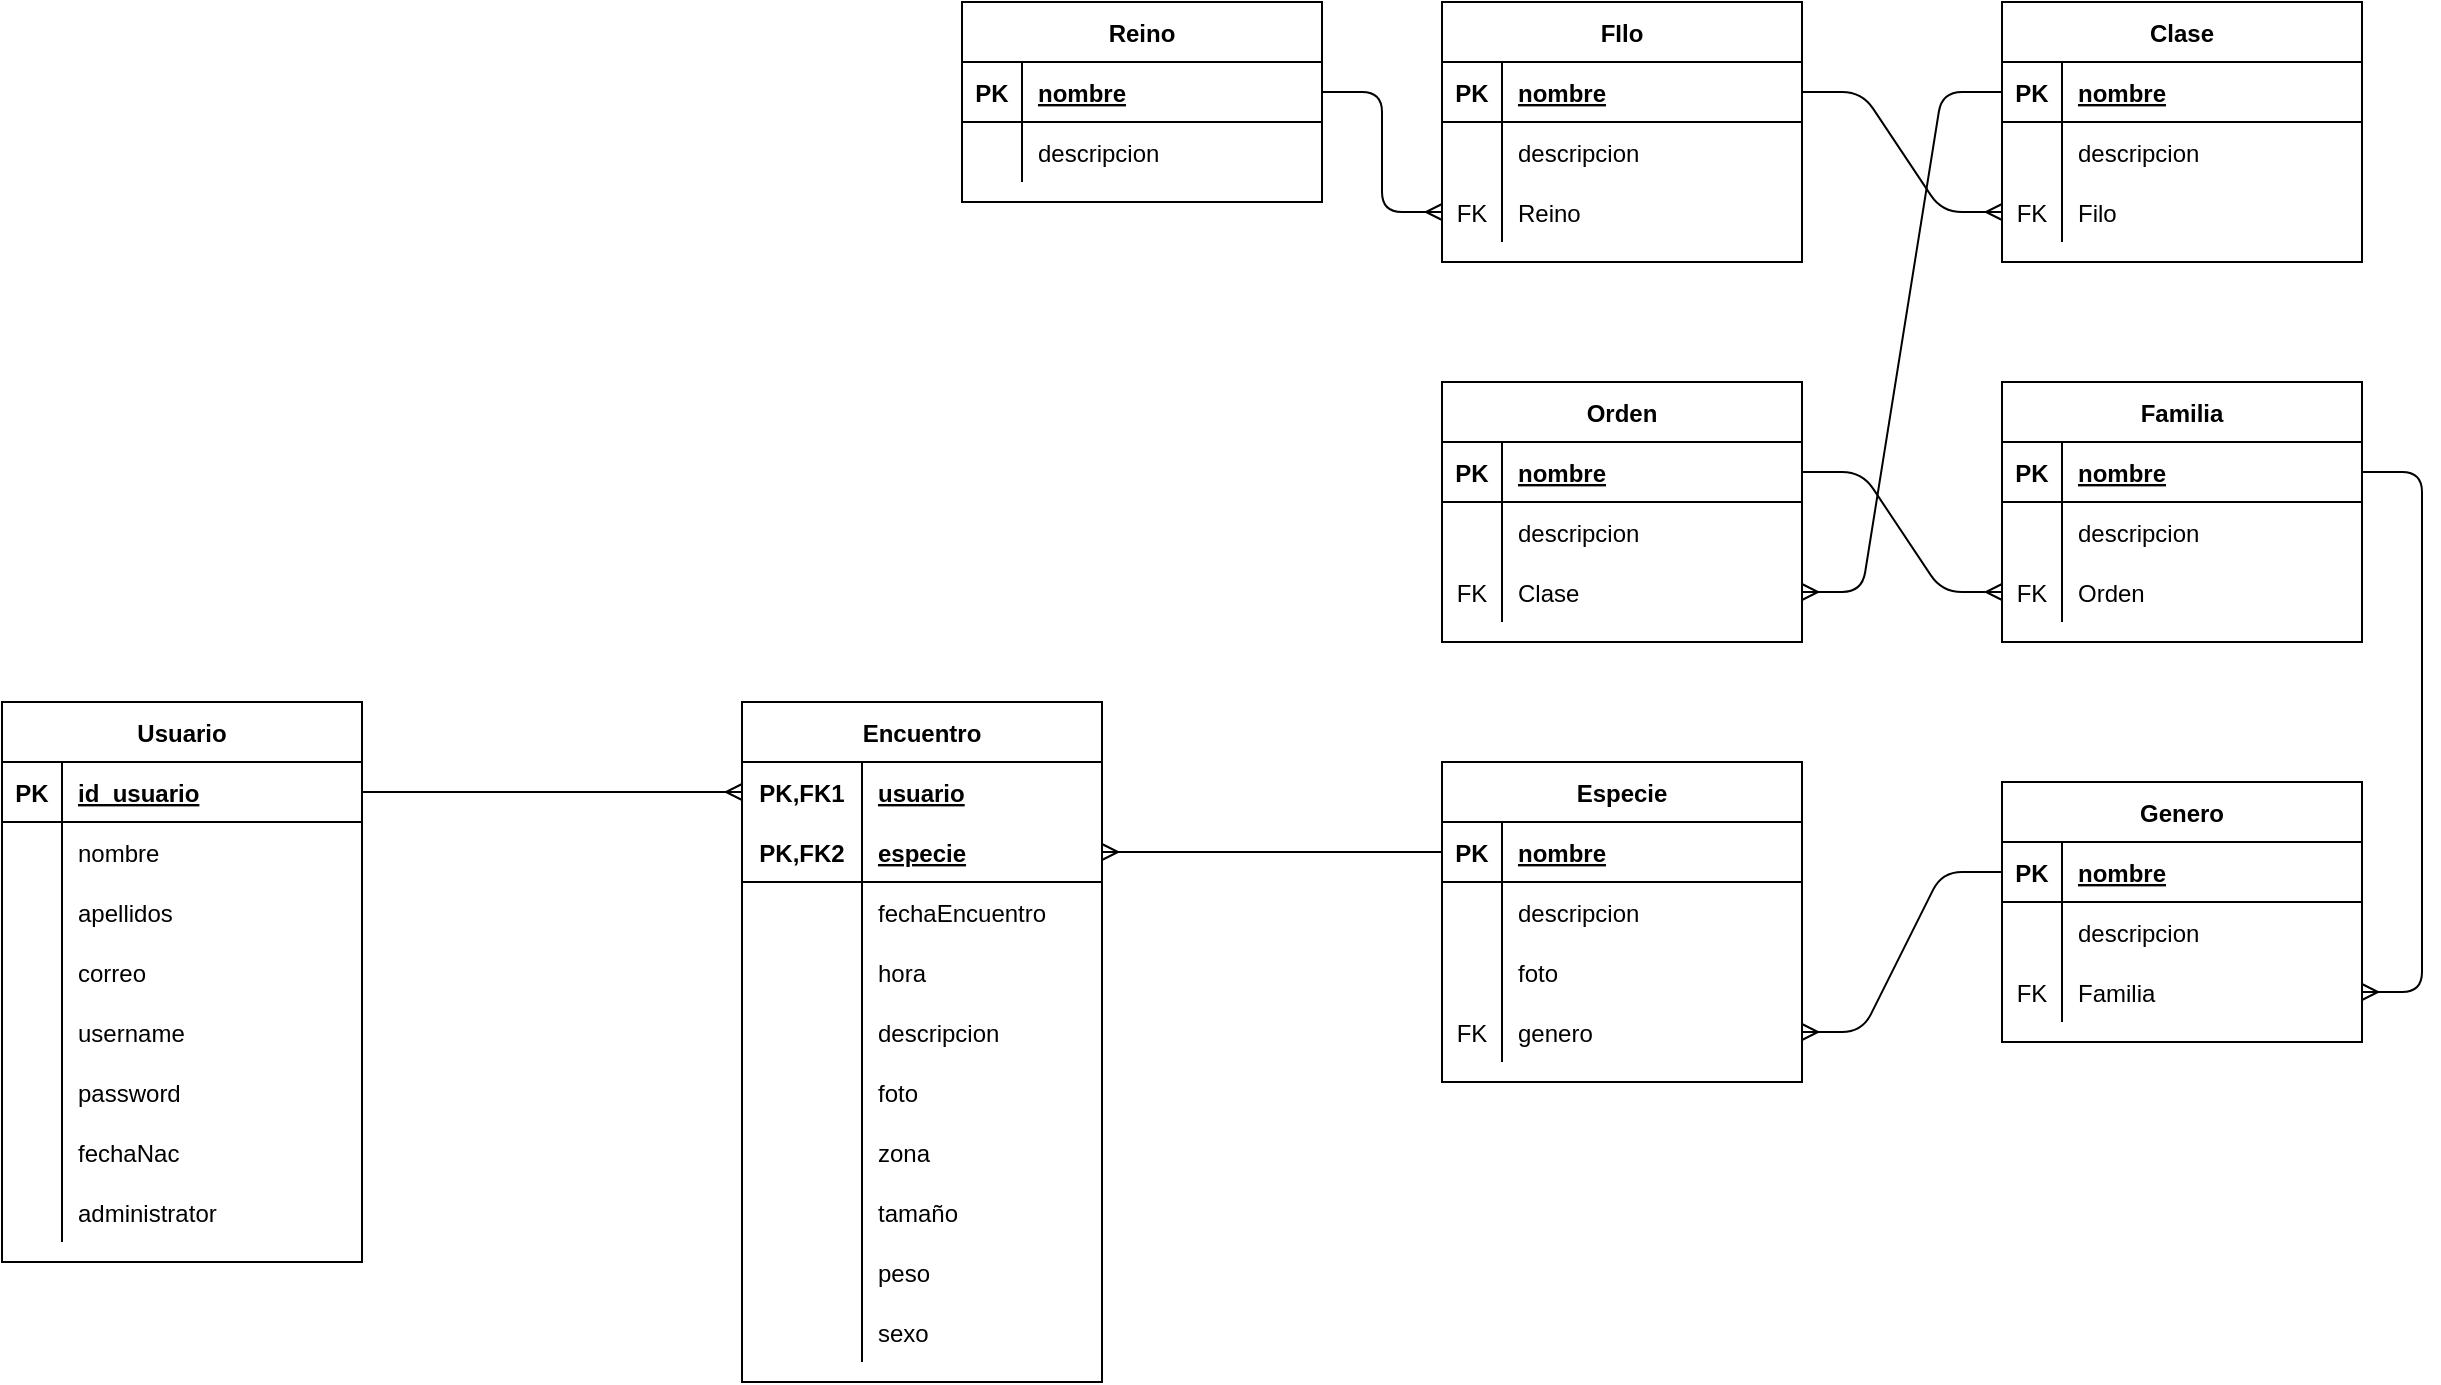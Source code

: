 <mxfile version="20.8.16" type="device"><diagram id="R2lEEEUBdFMjLlhIrx00" name="Page-1"><mxGraphModel dx="2074" dy="1204" grid="1" gridSize="10" guides="1" tooltips="1" connect="1" arrows="1" fold="1" page="1" pageScale="1" pageWidth="850" pageHeight="1100" math="0" shadow="0" extFonts="Permanent Marker^https://fonts.googleapis.com/css?family=Permanent+Marker"><root><mxCell id="0"/><mxCell id="1" parent="0"/><mxCell id="Ml589LJVZkiTrQY9jMzu-1" value="Usuario" style="shape=table;startSize=30;container=1;collapsible=1;childLayout=tableLayout;fixedRows=1;rowLines=0;fontStyle=1;align=center;resizeLast=1;" parent="1" vertex="1"><mxGeometry x="330" y="380" width="180" height="280" as="geometry"/></mxCell><mxCell id="Ml589LJVZkiTrQY9jMzu-2" value="" style="shape=partialRectangle;collapsible=0;dropTarget=0;pointerEvents=0;fillColor=none;top=0;left=0;bottom=1;right=0;points=[[0,0.5],[1,0.5]];portConstraint=eastwest;" parent="Ml589LJVZkiTrQY9jMzu-1" vertex="1"><mxGeometry y="30" width="180" height="30" as="geometry"/></mxCell><mxCell id="Ml589LJVZkiTrQY9jMzu-3" value="PK" style="shape=partialRectangle;connectable=0;fillColor=none;top=0;left=0;bottom=0;right=0;fontStyle=1;overflow=hidden;" parent="Ml589LJVZkiTrQY9jMzu-2" vertex="1"><mxGeometry width="30" height="30" as="geometry"><mxRectangle width="30" height="30" as="alternateBounds"/></mxGeometry></mxCell><mxCell id="Ml589LJVZkiTrQY9jMzu-4" value="id_usuario" style="shape=partialRectangle;connectable=0;fillColor=none;top=0;left=0;bottom=0;right=0;align=left;spacingLeft=6;fontStyle=5;overflow=hidden;" parent="Ml589LJVZkiTrQY9jMzu-2" vertex="1"><mxGeometry x="30" width="150" height="30" as="geometry"><mxRectangle width="150" height="30" as="alternateBounds"/></mxGeometry></mxCell><mxCell id="Ml589LJVZkiTrQY9jMzu-5" value="" style="shape=partialRectangle;collapsible=0;dropTarget=0;pointerEvents=0;fillColor=none;top=0;left=0;bottom=0;right=0;points=[[0,0.5],[1,0.5]];portConstraint=eastwest;" parent="Ml589LJVZkiTrQY9jMzu-1" vertex="1"><mxGeometry y="60" width="180" height="30" as="geometry"/></mxCell><mxCell id="Ml589LJVZkiTrQY9jMzu-6" value="" style="shape=partialRectangle;connectable=0;fillColor=none;top=0;left=0;bottom=0;right=0;editable=1;overflow=hidden;" parent="Ml589LJVZkiTrQY9jMzu-5" vertex="1"><mxGeometry width="30" height="30" as="geometry"><mxRectangle width="30" height="30" as="alternateBounds"/></mxGeometry></mxCell><mxCell id="Ml589LJVZkiTrQY9jMzu-7" value="nombre" style="shape=partialRectangle;connectable=0;fillColor=none;top=0;left=0;bottom=0;right=0;align=left;spacingLeft=6;overflow=hidden;" parent="Ml589LJVZkiTrQY9jMzu-5" vertex="1"><mxGeometry x="30" width="150" height="30" as="geometry"><mxRectangle width="150" height="30" as="alternateBounds"/></mxGeometry></mxCell><mxCell id="Ml589LJVZkiTrQY9jMzu-8" value="" style="shape=partialRectangle;collapsible=0;dropTarget=0;pointerEvents=0;fillColor=none;top=0;left=0;bottom=0;right=0;points=[[0,0.5],[1,0.5]];portConstraint=eastwest;" parent="Ml589LJVZkiTrQY9jMzu-1" vertex="1"><mxGeometry y="90" width="180" height="30" as="geometry"/></mxCell><mxCell id="Ml589LJVZkiTrQY9jMzu-9" value="" style="shape=partialRectangle;connectable=0;fillColor=none;top=0;left=0;bottom=0;right=0;editable=1;overflow=hidden;" parent="Ml589LJVZkiTrQY9jMzu-8" vertex="1"><mxGeometry width="30" height="30" as="geometry"><mxRectangle width="30" height="30" as="alternateBounds"/></mxGeometry></mxCell><mxCell id="Ml589LJVZkiTrQY9jMzu-10" value="apellidos" style="shape=partialRectangle;connectable=0;fillColor=none;top=0;left=0;bottom=0;right=0;align=left;spacingLeft=6;overflow=hidden;" parent="Ml589LJVZkiTrQY9jMzu-8" vertex="1"><mxGeometry x="30" width="150" height="30" as="geometry"><mxRectangle width="150" height="30" as="alternateBounds"/></mxGeometry></mxCell><mxCell id="Ml589LJVZkiTrQY9jMzu-11" value="" style="shape=partialRectangle;collapsible=0;dropTarget=0;pointerEvents=0;fillColor=none;top=0;left=0;bottom=0;right=0;points=[[0,0.5],[1,0.5]];portConstraint=eastwest;" parent="Ml589LJVZkiTrQY9jMzu-1" vertex="1"><mxGeometry y="120" width="180" height="30" as="geometry"/></mxCell><mxCell id="Ml589LJVZkiTrQY9jMzu-12" value="" style="shape=partialRectangle;connectable=0;fillColor=none;top=0;left=0;bottom=0;right=0;editable=1;overflow=hidden;" parent="Ml589LJVZkiTrQY9jMzu-11" vertex="1"><mxGeometry width="30" height="30" as="geometry"><mxRectangle width="30" height="30" as="alternateBounds"/></mxGeometry></mxCell><mxCell id="Ml589LJVZkiTrQY9jMzu-13" value="correo" style="shape=partialRectangle;connectable=0;fillColor=none;top=0;left=0;bottom=0;right=0;align=left;spacingLeft=6;overflow=hidden;" parent="Ml589LJVZkiTrQY9jMzu-11" vertex="1"><mxGeometry x="30" width="150" height="30" as="geometry"><mxRectangle width="150" height="30" as="alternateBounds"/></mxGeometry></mxCell><mxCell id="Ml589LJVZkiTrQY9jMzu-14" value="" style="shape=partialRectangle;collapsible=0;dropTarget=0;pointerEvents=0;fillColor=none;top=0;left=0;bottom=0;right=0;points=[[0,0.5],[1,0.5]];portConstraint=eastwest;" parent="Ml589LJVZkiTrQY9jMzu-1" vertex="1"><mxGeometry y="150" width="180" height="30" as="geometry"/></mxCell><mxCell id="Ml589LJVZkiTrQY9jMzu-15" value="" style="shape=partialRectangle;connectable=0;fillColor=none;top=0;left=0;bottom=0;right=0;editable=1;overflow=hidden;" parent="Ml589LJVZkiTrQY9jMzu-14" vertex="1"><mxGeometry width="30" height="30" as="geometry"><mxRectangle width="30" height="30" as="alternateBounds"/></mxGeometry></mxCell><mxCell id="Ml589LJVZkiTrQY9jMzu-16" value="username" style="shape=partialRectangle;connectable=0;fillColor=none;top=0;left=0;bottom=0;right=0;align=left;spacingLeft=6;overflow=hidden;" parent="Ml589LJVZkiTrQY9jMzu-14" vertex="1"><mxGeometry x="30" width="150" height="30" as="geometry"><mxRectangle width="150" height="30" as="alternateBounds"/></mxGeometry></mxCell><mxCell id="Ml589LJVZkiTrQY9jMzu-17" value="" style="shape=partialRectangle;collapsible=0;dropTarget=0;pointerEvents=0;fillColor=none;top=0;left=0;bottom=0;right=0;points=[[0,0.5],[1,0.5]];portConstraint=eastwest;" parent="Ml589LJVZkiTrQY9jMzu-1" vertex="1"><mxGeometry y="180" width="180" height="30" as="geometry"/></mxCell><mxCell id="Ml589LJVZkiTrQY9jMzu-18" value="" style="shape=partialRectangle;connectable=0;fillColor=none;top=0;left=0;bottom=0;right=0;editable=1;overflow=hidden;" parent="Ml589LJVZkiTrQY9jMzu-17" vertex="1"><mxGeometry width="30" height="30" as="geometry"><mxRectangle width="30" height="30" as="alternateBounds"/></mxGeometry></mxCell><mxCell id="Ml589LJVZkiTrQY9jMzu-19" value="password" style="shape=partialRectangle;connectable=0;fillColor=none;top=0;left=0;bottom=0;right=0;align=left;spacingLeft=6;overflow=hidden;" parent="Ml589LJVZkiTrQY9jMzu-17" vertex="1"><mxGeometry x="30" width="150" height="30" as="geometry"><mxRectangle width="150" height="30" as="alternateBounds"/></mxGeometry></mxCell><mxCell id="Ml589LJVZkiTrQY9jMzu-20" value="" style="shape=partialRectangle;collapsible=0;dropTarget=0;pointerEvents=0;fillColor=none;top=0;left=0;bottom=0;right=0;points=[[0,0.5],[1,0.5]];portConstraint=eastwest;" parent="Ml589LJVZkiTrQY9jMzu-1" vertex="1"><mxGeometry y="210" width="180" height="30" as="geometry"/></mxCell><mxCell id="Ml589LJVZkiTrQY9jMzu-21" value="" style="shape=partialRectangle;connectable=0;fillColor=none;top=0;left=0;bottom=0;right=0;editable=1;overflow=hidden;" parent="Ml589LJVZkiTrQY9jMzu-20" vertex="1"><mxGeometry width="30" height="30" as="geometry"><mxRectangle width="30" height="30" as="alternateBounds"/></mxGeometry></mxCell><mxCell id="Ml589LJVZkiTrQY9jMzu-22" value="fechaNac" style="shape=partialRectangle;connectable=0;fillColor=none;top=0;left=0;bottom=0;right=0;align=left;spacingLeft=6;overflow=hidden;" parent="Ml589LJVZkiTrQY9jMzu-20" vertex="1"><mxGeometry x="30" width="150" height="30" as="geometry"><mxRectangle width="150" height="30" as="alternateBounds"/></mxGeometry></mxCell><mxCell id="5T0ce9qclrkeKirxC6Ee-1" value="" style="shape=tableRow;horizontal=0;startSize=0;swimlaneHead=0;swimlaneBody=0;fillColor=none;collapsible=0;dropTarget=0;points=[[0,0.5],[1,0.5]];portConstraint=eastwest;top=0;left=0;right=0;bottom=0;" vertex="1" parent="Ml589LJVZkiTrQY9jMzu-1"><mxGeometry y="240" width="180" height="30" as="geometry"/></mxCell><mxCell id="5T0ce9qclrkeKirxC6Ee-2" value="" style="shape=partialRectangle;connectable=0;fillColor=none;top=0;left=0;bottom=0;right=0;editable=1;overflow=hidden;" vertex="1" parent="5T0ce9qclrkeKirxC6Ee-1"><mxGeometry width="30" height="30" as="geometry"><mxRectangle width="30" height="30" as="alternateBounds"/></mxGeometry></mxCell><mxCell id="5T0ce9qclrkeKirxC6Ee-3" value="administrator" style="shape=partialRectangle;connectable=0;fillColor=none;top=0;left=0;bottom=0;right=0;align=left;spacingLeft=6;overflow=hidden;" vertex="1" parent="5T0ce9qclrkeKirxC6Ee-1"><mxGeometry x="30" width="150" height="30" as="geometry"><mxRectangle width="150" height="30" as="alternateBounds"/></mxGeometry></mxCell><mxCell id="Ml589LJVZkiTrQY9jMzu-67" value="Especie" style="shape=table;startSize=30;container=1;collapsible=1;childLayout=tableLayout;fixedRows=1;rowLines=0;fontStyle=1;align=center;resizeLast=1;" parent="1" vertex="1"><mxGeometry x="1050" y="410" width="180" height="160" as="geometry"/></mxCell><mxCell id="Ml589LJVZkiTrQY9jMzu-68" value="" style="shape=partialRectangle;collapsible=0;dropTarget=0;pointerEvents=0;fillColor=none;top=0;left=0;bottom=1;right=0;points=[[0,0.5],[1,0.5]];portConstraint=eastwest;" parent="Ml589LJVZkiTrQY9jMzu-67" vertex="1"><mxGeometry y="30" width="180" height="30" as="geometry"/></mxCell><mxCell id="Ml589LJVZkiTrQY9jMzu-69" value="PK" style="shape=partialRectangle;connectable=0;fillColor=none;top=0;left=0;bottom=0;right=0;fontStyle=1;overflow=hidden;" parent="Ml589LJVZkiTrQY9jMzu-68" vertex="1"><mxGeometry width="30" height="30" as="geometry"><mxRectangle width="30" height="30" as="alternateBounds"/></mxGeometry></mxCell><mxCell id="Ml589LJVZkiTrQY9jMzu-70" value="nombre" style="shape=partialRectangle;connectable=0;fillColor=none;top=0;left=0;bottom=0;right=0;align=left;spacingLeft=6;fontStyle=5;overflow=hidden;" parent="Ml589LJVZkiTrQY9jMzu-68" vertex="1"><mxGeometry x="30" width="150" height="30" as="geometry"><mxRectangle width="150" height="30" as="alternateBounds"/></mxGeometry></mxCell><mxCell id="Ml589LJVZkiTrQY9jMzu-71" value="" style="shape=partialRectangle;collapsible=0;dropTarget=0;pointerEvents=0;fillColor=none;top=0;left=0;bottom=0;right=0;points=[[0,0.5],[1,0.5]];portConstraint=eastwest;" parent="Ml589LJVZkiTrQY9jMzu-67" vertex="1"><mxGeometry y="60" width="180" height="30" as="geometry"/></mxCell><mxCell id="Ml589LJVZkiTrQY9jMzu-72" value="" style="shape=partialRectangle;connectable=0;fillColor=none;top=0;left=0;bottom=0;right=0;editable=1;overflow=hidden;" parent="Ml589LJVZkiTrQY9jMzu-71" vertex="1"><mxGeometry width="30" height="30" as="geometry"><mxRectangle width="30" height="30" as="alternateBounds"/></mxGeometry></mxCell><mxCell id="Ml589LJVZkiTrQY9jMzu-73" value="descripcion" style="shape=partialRectangle;connectable=0;fillColor=none;top=0;left=0;bottom=0;right=0;align=left;spacingLeft=6;overflow=hidden;" parent="Ml589LJVZkiTrQY9jMzu-71" vertex="1"><mxGeometry x="30" width="150" height="30" as="geometry"><mxRectangle width="150" height="30" as="alternateBounds"/></mxGeometry></mxCell><mxCell id="5T0ce9qclrkeKirxC6Ee-4" value="" style="shape=tableRow;horizontal=0;startSize=0;swimlaneHead=0;swimlaneBody=0;fillColor=none;collapsible=0;dropTarget=0;points=[[0,0.5],[1,0.5]];portConstraint=eastwest;top=0;left=0;right=0;bottom=0;" vertex="1" parent="Ml589LJVZkiTrQY9jMzu-67"><mxGeometry y="90" width="180" height="30" as="geometry"/></mxCell><mxCell id="5T0ce9qclrkeKirxC6Ee-5" value="" style="shape=partialRectangle;connectable=0;fillColor=none;top=0;left=0;bottom=0;right=0;fontStyle=0;overflow=hidden;" vertex="1" parent="5T0ce9qclrkeKirxC6Ee-4"><mxGeometry width="30" height="30" as="geometry"><mxRectangle width="30" height="30" as="alternateBounds"/></mxGeometry></mxCell><mxCell id="5T0ce9qclrkeKirxC6Ee-6" value="foto" style="shape=partialRectangle;connectable=0;fillColor=none;top=0;left=0;bottom=0;right=0;align=left;spacingLeft=6;fontStyle=0;overflow=hidden;" vertex="1" parent="5T0ce9qclrkeKirxC6Ee-4"><mxGeometry x="30" width="150" height="30" as="geometry"><mxRectangle width="150" height="30" as="alternateBounds"/></mxGeometry></mxCell><mxCell id="Ml589LJVZkiTrQY9jMzu-74" value="" style="shape=partialRectangle;collapsible=0;dropTarget=0;pointerEvents=0;fillColor=none;top=0;left=0;bottom=0;right=0;points=[[0,0.5],[1,0.5]];portConstraint=eastwest;" parent="Ml589LJVZkiTrQY9jMzu-67" vertex="1"><mxGeometry y="120" width="180" height="30" as="geometry"/></mxCell><mxCell id="Ml589LJVZkiTrQY9jMzu-75" value="FK" style="shape=partialRectangle;connectable=0;fillColor=none;top=0;left=0;bottom=0;right=0;editable=1;overflow=hidden;" parent="Ml589LJVZkiTrQY9jMzu-74" vertex="1"><mxGeometry width="30" height="30" as="geometry"><mxRectangle width="30" height="30" as="alternateBounds"/></mxGeometry></mxCell><mxCell id="Ml589LJVZkiTrQY9jMzu-76" value="genero" style="shape=partialRectangle;connectable=0;fillColor=none;top=0;left=0;bottom=0;right=0;align=left;spacingLeft=6;overflow=hidden;" parent="Ml589LJVZkiTrQY9jMzu-74" vertex="1"><mxGeometry x="30" width="150" height="30" as="geometry"><mxRectangle width="150" height="30" as="alternateBounds"/></mxGeometry></mxCell><mxCell id="Ml589LJVZkiTrQY9jMzu-80" value="Genero" style="shape=table;startSize=30;container=1;collapsible=1;childLayout=tableLayout;fixedRows=1;rowLines=0;fontStyle=1;align=center;resizeLast=1;" parent="1" vertex="1"><mxGeometry x="1330" y="420" width="180" height="130" as="geometry"/></mxCell><mxCell id="Ml589LJVZkiTrQY9jMzu-81" value="" style="shape=partialRectangle;collapsible=0;dropTarget=0;pointerEvents=0;fillColor=none;top=0;left=0;bottom=1;right=0;points=[[0,0.5],[1,0.5]];portConstraint=eastwest;" parent="Ml589LJVZkiTrQY9jMzu-80" vertex="1"><mxGeometry y="30" width="180" height="30" as="geometry"/></mxCell><mxCell id="Ml589LJVZkiTrQY9jMzu-82" value="PK" style="shape=partialRectangle;connectable=0;fillColor=none;top=0;left=0;bottom=0;right=0;fontStyle=1;overflow=hidden;" parent="Ml589LJVZkiTrQY9jMzu-81" vertex="1"><mxGeometry width="30" height="30" as="geometry"/></mxCell><mxCell id="Ml589LJVZkiTrQY9jMzu-83" value="nombre" style="shape=partialRectangle;connectable=0;fillColor=none;top=0;left=0;bottom=0;right=0;align=left;spacingLeft=6;fontStyle=5;overflow=hidden;" parent="Ml589LJVZkiTrQY9jMzu-81" vertex="1"><mxGeometry x="30" width="150" height="30" as="geometry"/></mxCell><mxCell id="Ml589LJVZkiTrQY9jMzu-84" value="" style="shape=partialRectangle;collapsible=0;dropTarget=0;pointerEvents=0;fillColor=none;top=0;left=0;bottom=0;right=0;points=[[0,0.5],[1,0.5]];portConstraint=eastwest;" parent="Ml589LJVZkiTrQY9jMzu-80" vertex="1"><mxGeometry y="60" width="180" height="30" as="geometry"/></mxCell><mxCell id="Ml589LJVZkiTrQY9jMzu-85" value="" style="shape=partialRectangle;connectable=0;fillColor=none;top=0;left=0;bottom=0;right=0;editable=1;overflow=hidden;" parent="Ml589LJVZkiTrQY9jMzu-84" vertex="1"><mxGeometry width="30" height="30" as="geometry"/></mxCell><mxCell id="Ml589LJVZkiTrQY9jMzu-86" value="descripcion" style="shape=partialRectangle;connectable=0;fillColor=none;top=0;left=0;bottom=0;right=0;align=left;spacingLeft=6;overflow=hidden;" parent="Ml589LJVZkiTrQY9jMzu-84" vertex="1"><mxGeometry x="30" width="150" height="30" as="geometry"/></mxCell><mxCell id="Ml589LJVZkiTrQY9jMzu-87" value="" style="shape=partialRectangle;collapsible=0;dropTarget=0;pointerEvents=0;fillColor=none;top=0;left=0;bottom=0;right=0;points=[[0,0.5],[1,0.5]];portConstraint=eastwest;" parent="Ml589LJVZkiTrQY9jMzu-80" vertex="1"><mxGeometry y="90" width="180" height="30" as="geometry"/></mxCell><mxCell id="Ml589LJVZkiTrQY9jMzu-88" value="FK" style="shape=partialRectangle;connectable=0;fillColor=none;top=0;left=0;bottom=0;right=0;editable=1;overflow=hidden;" parent="Ml589LJVZkiTrQY9jMzu-87" vertex="1"><mxGeometry width="30" height="30" as="geometry"/></mxCell><mxCell id="Ml589LJVZkiTrQY9jMzu-89" value="Familia" style="shape=partialRectangle;connectable=0;fillColor=none;top=0;left=0;bottom=0;right=0;align=left;spacingLeft=6;overflow=hidden;" parent="Ml589LJVZkiTrQY9jMzu-87" vertex="1"><mxGeometry x="30" width="150" height="30" as="geometry"/></mxCell><mxCell id="Ml589LJVZkiTrQY9jMzu-90" value="Familia" style="shape=table;startSize=30;container=1;collapsible=1;childLayout=tableLayout;fixedRows=1;rowLines=0;fontStyle=1;align=center;resizeLast=1;" parent="1" vertex="1"><mxGeometry x="1330" y="220" width="180" height="130" as="geometry"/></mxCell><mxCell id="Ml589LJVZkiTrQY9jMzu-91" value="" style="shape=partialRectangle;collapsible=0;dropTarget=0;pointerEvents=0;fillColor=none;top=0;left=0;bottom=1;right=0;points=[[0,0.5],[1,0.5]];portConstraint=eastwest;" parent="Ml589LJVZkiTrQY9jMzu-90" vertex="1"><mxGeometry y="30" width="180" height="30" as="geometry"/></mxCell><mxCell id="Ml589LJVZkiTrQY9jMzu-92" value="PK" style="shape=partialRectangle;connectable=0;fillColor=none;top=0;left=0;bottom=0;right=0;fontStyle=1;overflow=hidden;" parent="Ml589LJVZkiTrQY9jMzu-91" vertex="1"><mxGeometry width="30" height="30" as="geometry"/></mxCell><mxCell id="Ml589LJVZkiTrQY9jMzu-93" value="nombre" style="shape=partialRectangle;connectable=0;fillColor=none;top=0;left=0;bottom=0;right=0;align=left;spacingLeft=6;fontStyle=5;overflow=hidden;" parent="Ml589LJVZkiTrQY9jMzu-91" vertex="1"><mxGeometry x="30" width="150" height="30" as="geometry"/></mxCell><mxCell id="Ml589LJVZkiTrQY9jMzu-94" value="" style="shape=partialRectangle;collapsible=0;dropTarget=0;pointerEvents=0;fillColor=none;top=0;left=0;bottom=0;right=0;points=[[0,0.5],[1,0.5]];portConstraint=eastwest;" parent="Ml589LJVZkiTrQY9jMzu-90" vertex="1"><mxGeometry y="60" width="180" height="30" as="geometry"/></mxCell><mxCell id="Ml589LJVZkiTrQY9jMzu-95" value="" style="shape=partialRectangle;connectable=0;fillColor=none;top=0;left=0;bottom=0;right=0;editable=1;overflow=hidden;" parent="Ml589LJVZkiTrQY9jMzu-94" vertex="1"><mxGeometry width="30" height="30" as="geometry"/></mxCell><mxCell id="Ml589LJVZkiTrQY9jMzu-96" value="descripcion" style="shape=partialRectangle;connectable=0;fillColor=none;top=0;left=0;bottom=0;right=0;align=left;spacingLeft=6;overflow=hidden;" parent="Ml589LJVZkiTrQY9jMzu-94" vertex="1"><mxGeometry x="30" width="150" height="30" as="geometry"/></mxCell><mxCell id="Ml589LJVZkiTrQY9jMzu-97" value="" style="shape=partialRectangle;collapsible=0;dropTarget=0;pointerEvents=0;fillColor=none;top=0;left=0;bottom=0;right=0;points=[[0,0.5],[1,0.5]];portConstraint=eastwest;" parent="Ml589LJVZkiTrQY9jMzu-90" vertex="1"><mxGeometry y="90" width="180" height="30" as="geometry"/></mxCell><mxCell id="Ml589LJVZkiTrQY9jMzu-98" value="FK" style="shape=partialRectangle;connectable=0;fillColor=none;top=0;left=0;bottom=0;right=0;editable=1;overflow=hidden;" parent="Ml589LJVZkiTrQY9jMzu-97" vertex="1"><mxGeometry width="30" height="30" as="geometry"/></mxCell><mxCell id="Ml589LJVZkiTrQY9jMzu-99" value="Orden" style="shape=partialRectangle;connectable=0;fillColor=none;top=0;left=0;bottom=0;right=0;align=left;spacingLeft=6;overflow=hidden;" parent="Ml589LJVZkiTrQY9jMzu-97" vertex="1"><mxGeometry x="30" width="150" height="30" as="geometry"/></mxCell><mxCell id="Ml589LJVZkiTrQY9jMzu-100" value="Orden" style="shape=table;startSize=30;container=1;collapsible=1;childLayout=tableLayout;fixedRows=1;rowLines=0;fontStyle=1;align=center;resizeLast=1;" parent="1" vertex="1"><mxGeometry x="1050" y="220" width="180" height="130" as="geometry"/></mxCell><mxCell id="Ml589LJVZkiTrQY9jMzu-101" value="" style="shape=partialRectangle;collapsible=0;dropTarget=0;pointerEvents=0;fillColor=none;top=0;left=0;bottom=1;right=0;points=[[0,0.5],[1,0.5]];portConstraint=eastwest;" parent="Ml589LJVZkiTrQY9jMzu-100" vertex="1"><mxGeometry y="30" width="180" height="30" as="geometry"/></mxCell><mxCell id="Ml589LJVZkiTrQY9jMzu-102" value="PK" style="shape=partialRectangle;connectable=0;fillColor=none;top=0;left=0;bottom=0;right=0;fontStyle=1;overflow=hidden;" parent="Ml589LJVZkiTrQY9jMzu-101" vertex="1"><mxGeometry width="30" height="30" as="geometry"/></mxCell><mxCell id="Ml589LJVZkiTrQY9jMzu-103" value="nombre" style="shape=partialRectangle;connectable=0;fillColor=none;top=0;left=0;bottom=0;right=0;align=left;spacingLeft=6;fontStyle=5;overflow=hidden;" parent="Ml589LJVZkiTrQY9jMzu-101" vertex="1"><mxGeometry x="30" width="150" height="30" as="geometry"/></mxCell><mxCell id="Ml589LJVZkiTrQY9jMzu-104" value="" style="shape=partialRectangle;collapsible=0;dropTarget=0;pointerEvents=0;fillColor=none;top=0;left=0;bottom=0;right=0;points=[[0,0.5],[1,0.5]];portConstraint=eastwest;" parent="Ml589LJVZkiTrQY9jMzu-100" vertex="1"><mxGeometry y="60" width="180" height="30" as="geometry"/></mxCell><mxCell id="Ml589LJVZkiTrQY9jMzu-105" value="" style="shape=partialRectangle;connectable=0;fillColor=none;top=0;left=0;bottom=0;right=0;editable=1;overflow=hidden;" parent="Ml589LJVZkiTrQY9jMzu-104" vertex="1"><mxGeometry width="30" height="30" as="geometry"/></mxCell><mxCell id="Ml589LJVZkiTrQY9jMzu-106" value="descripcion" style="shape=partialRectangle;connectable=0;fillColor=none;top=0;left=0;bottom=0;right=0;align=left;spacingLeft=6;overflow=hidden;" parent="Ml589LJVZkiTrQY9jMzu-104" vertex="1"><mxGeometry x="30" width="150" height="30" as="geometry"/></mxCell><mxCell id="Ml589LJVZkiTrQY9jMzu-107" value="" style="shape=partialRectangle;collapsible=0;dropTarget=0;pointerEvents=0;fillColor=none;top=0;left=0;bottom=0;right=0;points=[[0,0.5],[1,0.5]];portConstraint=eastwest;" parent="Ml589LJVZkiTrQY9jMzu-100" vertex="1"><mxGeometry y="90" width="180" height="30" as="geometry"/></mxCell><mxCell id="Ml589LJVZkiTrQY9jMzu-108" value="FK" style="shape=partialRectangle;connectable=0;fillColor=none;top=0;left=0;bottom=0;right=0;editable=1;overflow=hidden;" parent="Ml589LJVZkiTrQY9jMzu-107" vertex="1"><mxGeometry width="30" height="30" as="geometry"/></mxCell><mxCell id="Ml589LJVZkiTrQY9jMzu-109" value="Clase" style="shape=partialRectangle;connectable=0;fillColor=none;top=0;left=0;bottom=0;right=0;align=left;spacingLeft=6;overflow=hidden;" parent="Ml589LJVZkiTrQY9jMzu-107" vertex="1"><mxGeometry x="30" width="150" height="30" as="geometry"/></mxCell><mxCell id="Ml589LJVZkiTrQY9jMzu-110" value="Clase" style="shape=table;startSize=30;container=1;collapsible=1;childLayout=tableLayout;fixedRows=1;rowLines=0;fontStyle=1;align=center;resizeLast=1;" parent="1" vertex="1"><mxGeometry x="1330" y="30" width="180" height="130" as="geometry"/></mxCell><mxCell id="Ml589LJVZkiTrQY9jMzu-111" value="" style="shape=partialRectangle;collapsible=0;dropTarget=0;pointerEvents=0;fillColor=none;top=0;left=0;bottom=1;right=0;points=[[0,0.5],[1,0.5]];portConstraint=eastwest;" parent="Ml589LJVZkiTrQY9jMzu-110" vertex="1"><mxGeometry y="30" width="180" height="30" as="geometry"/></mxCell><mxCell id="Ml589LJVZkiTrQY9jMzu-112" value="PK" style="shape=partialRectangle;connectable=0;fillColor=none;top=0;left=0;bottom=0;right=0;fontStyle=1;overflow=hidden;" parent="Ml589LJVZkiTrQY9jMzu-111" vertex="1"><mxGeometry width="30" height="30" as="geometry"/></mxCell><mxCell id="Ml589LJVZkiTrQY9jMzu-113" value="nombre" style="shape=partialRectangle;connectable=0;fillColor=none;top=0;left=0;bottom=0;right=0;align=left;spacingLeft=6;fontStyle=5;overflow=hidden;" parent="Ml589LJVZkiTrQY9jMzu-111" vertex="1"><mxGeometry x="30" width="150" height="30" as="geometry"/></mxCell><mxCell id="Ml589LJVZkiTrQY9jMzu-114" value="" style="shape=partialRectangle;collapsible=0;dropTarget=0;pointerEvents=0;fillColor=none;top=0;left=0;bottom=0;right=0;points=[[0,0.5],[1,0.5]];portConstraint=eastwest;" parent="Ml589LJVZkiTrQY9jMzu-110" vertex="1"><mxGeometry y="60" width="180" height="30" as="geometry"/></mxCell><mxCell id="Ml589LJVZkiTrQY9jMzu-115" value="" style="shape=partialRectangle;connectable=0;fillColor=none;top=0;left=0;bottom=0;right=0;editable=1;overflow=hidden;" parent="Ml589LJVZkiTrQY9jMzu-114" vertex="1"><mxGeometry width="30" height="30" as="geometry"/></mxCell><mxCell id="Ml589LJVZkiTrQY9jMzu-116" value="descripcion" style="shape=partialRectangle;connectable=0;fillColor=none;top=0;left=0;bottom=0;right=0;align=left;spacingLeft=6;overflow=hidden;" parent="Ml589LJVZkiTrQY9jMzu-114" vertex="1"><mxGeometry x="30" width="150" height="30" as="geometry"/></mxCell><mxCell id="Ml589LJVZkiTrQY9jMzu-117" value="" style="shape=partialRectangle;collapsible=0;dropTarget=0;pointerEvents=0;fillColor=none;top=0;left=0;bottom=0;right=0;points=[[0,0.5],[1,0.5]];portConstraint=eastwest;" parent="Ml589LJVZkiTrQY9jMzu-110" vertex="1"><mxGeometry y="90" width="180" height="30" as="geometry"/></mxCell><mxCell id="Ml589LJVZkiTrQY9jMzu-118" value="FK" style="shape=partialRectangle;connectable=0;fillColor=none;top=0;left=0;bottom=0;right=0;editable=1;overflow=hidden;" parent="Ml589LJVZkiTrQY9jMzu-117" vertex="1"><mxGeometry width="30" height="30" as="geometry"/></mxCell><mxCell id="Ml589LJVZkiTrQY9jMzu-119" value="Filo" style="shape=partialRectangle;connectable=0;fillColor=none;top=0;left=0;bottom=0;right=0;align=left;spacingLeft=6;overflow=hidden;" parent="Ml589LJVZkiTrQY9jMzu-117" vertex="1"><mxGeometry x="30" width="150" height="30" as="geometry"/></mxCell><mxCell id="Ml589LJVZkiTrQY9jMzu-133" value="FIlo" style="shape=table;startSize=30;container=1;collapsible=1;childLayout=tableLayout;fixedRows=1;rowLines=0;fontStyle=1;align=center;resizeLast=1;" parent="1" vertex="1"><mxGeometry x="1050" y="30" width="180" height="130" as="geometry"/></mxCell><mxCell id="Ml589LJVZkiTrQY9jMzu-134" value="" style="shape=partialRectangle;collapsible=0;dropTarget=0;pointerEvents=0;fillColor=none;top=0;left=0;bottom=1;right=0;points=[[0,0.5],[1,0.5]];portConstraint=eastwest;" parent="Ml589LJVZkiTrQY9jMzu-133" vertex="1"><mxGeometry y="30" width="180" height="30" as="geometry"/></mxCell><mxCell id="Ml589LJVZkiTrQY9jMzu-135" value="PK" style="shape=partialRectangle;connectable=0;fillColor=none;top=0;left=0;bottom=0;right=0;fontStyle=1;overflow=hidden;" parent="Ml589LJVZkiTrQY9jMzu-134" vertex="1"><mxGeometry width="30" height="30" as="geometry"/></mxCell><mxCell id="Ml589LJVZkiTrQY9jMzu-136" value="nombre" style="shape=partialRectangle;connectable=0;fillColor=none;top=0;left=0;bottom=0;right=0;align=left;spacingLeft=6;fontStyle=5;overflow=hidden;" parent="Ml589LJVZkiTrQY9jMzu-134" vertex="1"><mxGeometry x="30" width="150" height="30" as="geometry"/></mxCell><mxCell id="Ml589LJVZkiTrQY9jMzu-137" value="" style="shape=partialRectangle;collapsible=0;dropTarget=0;pointerEvents=0;fillColor=none;top=0;left=0;bottom=0;right=0;points=[[0,0.5],[1,0.5]];portConstraint=eastwest;" parent="Ml589LJVZkiTrQY9jMzu-133" vertex="1"><mxGeometry y="60" width="180" height="30" as="geometry"/></mxCell><mxCell id="Ml589LJVZkiTrQY9jMzu-138" value="" style="shape=partialRectangle;connectable=0;fillColor=none;top=0;left=0;bottom=0;right=0;editable=1;overflow=hidden;" parent="Ml589LJVZkiTrQY9jMzu-137" vertex="1"><mxGeometry width="30" height="30" as="geometry"/></mxCell><mxCell id="Ml589LJVZkiTrQY9jMzu-139" value="descripcion" style="shape=partialRectangle;connectable=0;fillColor=none;top=0;left=0;bottom=0;right=0;align=left;spacingLeft=6;overflow=hidden;" parent="Ml589LJVZkiTrQY9jMzu-137" vertex="1"><mxGeometry x="30" width="150" height="30" as="geometry"/></mxCell><mxCell id="Ml589LJVZkiTrQY9jMzu-140" value="" style="shape=partialRectangle;collapsible=0;dropTarget=0;pointerEvents=0;fillColor=none;top=0;left=0;bottom=0;right=0;points=[[0,0.5],[1,0.5]];portConstraint=eastwest;" parent="Ml589LJVZkiTrQY9jMzu-133" vertex="1"><mxGeometry y="90" width="180" height="30" as="geometry"/></mxCell><mxCell id="Ml589LJVZkiTrQY9jMzu-141" value="FK" style="shape=partialRectangle;connectable=0;fillColor=none;top=0;left=0;bottom=0;right=0;editable=1;overflow=hidden;" parent="Ml589LJVZkiTrQY9jMzu-140" vertex="1"><mxGeometry width="30" height="30" as="geometry"/></mxCell><mxCell id="Ml589LJVZkiTrQY9jMzu-142" value="Reino" style="shape=partialRectangle;connectable=0;fillColor=none;top=0;left=0;bottom=0;right=0;align=left;spacingLeft=6;overflow=hidden;" parent="Ml589LJVZkiTrQY9jMzu-140" vertex="1"><mxGeometry x="30" width="150" height="30" as="geometry"/></mxCell><mxCell id="Ml589LJVZkiTrQY9jMzu-143" value="Reino" style="shape=table;startSize=30;container=1;collapsible=1;childLayout=tableLayout;fixedRows=1;rowLines=0;fontStyle=1;align=center;resizeLast=1;" parent="1" vertex="1"><mxGeometry x="810" y="30" width="180" height="100" as="geometry"/></mxCell><mxCell id="Ml589LJVZkiTrQY9jMzu-144" value="" style="shape=partialRectangle;collapsible=0;dropTarget=0;pointerEvents=0;fillColor=none;top=0;left=0;bottom=1;right=0;points=[[0,0.5],[1,0.5]];portConstraint=eastwest;" parent="Ml589LJVZkiTrQY9jMzu-143" vertex="1"><mxGeometry y="30" width="180" height="30" as="geometry"/></mxCell><mxCell id="Ml589LJVZkiTrQY9jMzu-145" value="PK" style="shape=partialRectangle;connectable=0;fillColor=none;top=0;left=0;bottom=0;right=0;fontStyle=1;overflow=hidden;" parent="Ml589LJVZkiTrQY9jMzu-144" vertex="1"><mxGeometry width="30" height="30" as="geometry"/></mxCell><mxCell id="Ml589LJVZkiTrQY9jMzu-146" value="nombre" style="shape=partialRectangle;connectable=0;fillColor=none;top=0;left=0;bottom=0;right=0;align=left;spacingLeft=6;fontStyle=5;overflow=hidden;" parent="Ml589LJVZkiTrQY9jMzu-144" vertex="1"><mxGeometry x="30" width="150" height="30" as="geometry"/></mxCell><mxCell id="Ml589LJVZkiTrQY9jMzu-147" value="" style="shape=partialRectangle;collapsible=0;dropTarget=0;pointerEvents=0;fillColor=none;top=0;left=0;bottom=0;right=0;points=[[0,0.5],[1,0.5]];portConstraint=eastwest;" parent="Ml589LJVZkiTrQY9jMzu-143" vertex="1"><mxGeometry y="60" width="180" height="30" as="geometry"/></mxCell><mxCell id="Ml589LJVZkiTrQY9jMzu-148" value="" style="shape=partialRectangle;connectable=0;fillColor=none;top=0;left=0;bottom=0;right=0;editable=1;overflow=hidden;" parent="Ml589LJVZkiTrQY9jMzu-147" vertex="1"><mxGeometry width="30" height="30" as="geometry"/></mxCell><mxCell id="Ml589LJVZkiTrQY9jMzu-149" value="descripcion" style="shape=partialRectangle;connectable=0;fillColor=none;top=0;left=0;bottom=0;right=0;align=left;spacingLeft=6;overflow=hidden;" parent="Ml589LJVZkiTrQY9jMzu-147" vertex="1"><mxGeometry x="30" width="150" height="30" as="geometry"/></mxCell><mxCell id="Ml589LJVZkiTrQY9jMzu-153" value="Encuentro" style="shape=table;startSize=30;container=1;collapsible=1;childLayout=tableLayout;fixedRows=1;rowLines=0;fontStyle=1;align=center;resizeLast=1;" parent="1" vertex="1"><mxGeometry x="700" y="380" width="180" height="340" as="geometry"/></mxCell><mxCell id="Ml589LJVZkiTrQY9jMzu-154" value="" style="shape=partialRectangle;collapsible=0;dropTarget=0;pointerEvents=0;fillColor=none;top=0;left=0;bottom=0;right=0;points=[[0,0.5],[1,0.5]];portConstraint=eastwest;" parent="Ml589LJVZkiTrQY9jMzu-153" vertex="1"><mxGeometry y="30" width="180" height="30" as="geometry"/></mxCell><mxCell id="Ml589LJVZkiTrQY9jMzu-155" value="PK,FK1" style="shape=partialRectangle;connectable=0;fillColor=none;top=0;left=0;bottom=0;right=0;fontStyle=1;overflow=hidden;" parent="Ml589LJVZkiTrQY9jMzu-154" vertex="1"><mxGeometry width="60" height="30" as="geometry"><mxRectangle width="60" height="30" as="alternateBounds"/></mxGeometry></mxCell><mxCell id="Ml589LJVZkiTrQY9jMzu-156" value="usuario" style="shape=partialRectangle;connectable=0;fillColor=none;top=0;left=0;bottom=0;right=0;align=left;spacingLeft=6;fontStyle=5;overflow=hidden;" parent="Ml589LJVZkiTrQY9jMzu-154" vertex="1"><mxGeometry x="60" width="120" height="30" as="geometry"><mxRectangle width="120" height="30" as="alternateBounds"/></mxGeometry></mxCell><mxCell id="Ml589LJVZkiTrQY9jMzu-157" value="" style="shape=partialRectangle;collapsible=0;dropTarget=0;pointerEvents=0;fillColor=none;top=0;left=0;bottom=1;right=0;points=[[0,0.5],[1,0.5]];portConstraint=eastwest;" parent="Ml589LJVZkiTrQY9jMzu-153" vertex="1"><mxGeometry y="60" width="180" height="30" as="geometry"/></mxCell><mxCell id="Ml589LJVZkiTrQY9jMzu-158" value="PK,FK2" style="shape=partialRectangle;connectable=0;fillColor=none;top=0;left=0;bottom=0;right=0;fontStyle=1;overflow=hidden;" parent="Ml589LJVZkiTrQY9jMzu-157" vertex="1"><mxGeometry width="60" height="30" as="geometry"><mxRectangle width="60" height="30" as="alternateBounds"/></mxGeometry></mxCell><mxCell id="Ml589LJVZkiTrQY9jMzu-159" value="especie" style="shape=partialRectangle;connectable=0;fillColor=none;top=0;left=0;bottom=0;right=0;align=left;spacingLeft=6;fontStyle=5;overflow=hidden;" parent="Ml589LJVZkiTrQY9jMzu-157" vertex="1"><mxGeometry x="60" width="120" height="30" as="geometry"><mxRectangle width="120" height="30" as="alternateBounds"/></mxGeometry></mxCell><mxCell id="Ml589LJVZkiTrQY9jMzu-160" value="" style="shape=partialRectangle;collapsible=0;dropTarget=0;pointerEvents=0;fillColor=none;top=0;left=0;bottom=0;right=0;points=[[0,0.5],[1,0.5]];portConstraint=eastwest;" parent="Ml589LJVZkiTrQY9jMzu-153" vertex="1"><mxGeometry y="90" width="180" height="30" as="geometry"/></mxCell><mxCell id="Ml589LJVZkiTrQY9jMzu-161" value="" style="shape=partialRectangle;connectable=0;fillColor=none;top=0;left=0;bottom=0;right=0;editable=1;overflow=hidden;" parent="Ml589LJVZkiTrQY9jMzu-160" vertex="1"><mxGeometry width="60" height="30" as="geometry"><mxRectangle width="60" height="30" as="alternateBounds"/></mxGeometry></mxCell><mxCell id="Ml589LJVZkiTrQY9jMzu-162" value="fechaEncuentro" style="shape=partialRectangle;connectable=0;fillColor=none;top=0;left=0;bottom=0;right=0;align=left;spacingLeft=6;overflow=hidden;" parent="Ml589LJVZkiTrQY9jMzu-160" vertex="1"><mxGeometry x="60" width="120" height="30" as="geometry"><mxRectangle width="120" height="30" as="alternateBounds"/></mxGeometry></mxCell><mxCell id="Ml589LJVZkiTrQY9jMzu-163" value="" style="shape=partialRectangle;collapsible=0;dropTarget=0;pointerEvents=0;fillColor=none;top=0;left=0;bottom=0;right=0;points=[[0,0.5],[1,0.5]];portConstraint=eastwest;" parent="Ml589LJVZkiTrQY9jMzu-153" vertex="1"><mxGeometry y="120" width="180" height="30" as="geometry"/></mxCell><mxCell id="Ml589LJVZkiTrQY9jMzu-164" value="" style="shape=partialRectangle;connectable=0;fillColor=none;top=0;left=0;bottom=0;right=0;editable=1;overflow=hidden;" parent="Ml589LJVZkiTrQY9jMzu-163" vertex="1"><mxGeometry width="60" height="30" as="geometry"><mxRectangle width="60" height="30" as="alternateBounds"/></mxGeometry></mxCell><mxCell id="Ml589LJVZkiTrQY9jMzu-165" value="hora" style="shape=partialRectangle;connectable=0;fillColor=none;top=0;left=0;bottom=0;right=0;align=left;spacingLeft=6;overflow=hidden;" parent="Ml589LJVZkiTrQY9jMzu-163" vertex="1"><mxGeometry x="60" width="120" height="30" as="geometry"><mxRectangle width="120" height="30" as="alternateBounds"/></mxGeometry></mxCell><mxCell id="Ml589LJVZkiTrQY9jMzu-166" value="" style="shape=partialRectangle;collapsible=0;dropTarget=0;pointerEvents=0;fillColor=none;top=0;left=0;bottom=0;right=0;points=[[0,0.5],[1,0.5]];portConstraint=eastwest;" parent="Ml589LJVZkiTrQY9jMzu-153" vertex="1"><mxGeometry y="150" width="180" height="30" as="geometry"/></mxCell><mxCell id="Ml589LJVZkiTrQY9jMzu-167" value="" style="shape=partialRectangle;connectable=0;fillColor=none;top=0;left=0;bottom=0;right=0;editable=1;overflow=hidden;" parent="Ml589LJVZkiTrQY9jMzu-166" vertex="1"><mxGeometry width="60" height="30" as="geometry"><mxRectangle width="60" height="30" as="alternateBounds"/></mxGeometry></mxCell><mxCell id="Ml589LJVZkiTrQY9jMzu-168" value="descripcion" style="shape=partialRectangle;connectable=0;fillColor=none;top=0;left=0;bottom=0;right=0;align=left;spacingLeft=6;overflow=hidden;" parent="Ml589LJVZkiTrQY9jMzu-166" vertex="1"><mxGeometry x="60" width="120" height="30" as="geometry"><mxRectangle width="120" height="30" as="alternateBounds"/></mxGeometry></mxCell><mxCell id="Ml589LJVZkiTrQY9jMzu-169" value="" style="shape=partialRectangle;collapsible=0;dropTarget=0;pointerEvents=0;fillColor=none;top=0;left=0;bottom=0;right=0;points=[[0,0.5],[1,0.5]];portConstraint=eastwest;" parent="Ml589LJVZkiTrQY9jMzu-153" vertex="1"><mxGeometry y="180" width="180" height="30" as="geometry"/></mxCell><mxCell id="Ml589LJVZkiTrQY9jMzu-170" value="" style="shape=partialRectangle;connectable=0;fillColor=none;top=0;left=0;bottom=0;right=0;editable=1;overflow=hidden;" parent="Ml589LJVZkiTrQY9jMzu-169" vertex="1"><mxGeometry width="60" height="30" as="geometry"><mxRectangle width="60" height="30" as="alternateBounds"/></mxGeometry></mxCell><mxCell id="Ml589LJVZkiTrQY9jMzu-171" value="foto" style="shape=partialRectangle;connectable=0;fillColor=none;top=0;left=0;bottom=0;right=0;align=left;spacingLeft=6;overflow=hidden;" parent="Ml589LJVZkiTrQY9jMzu-169" vertex="1"><mxGeometry x="60" width="120" height="30" as="geometry"><mxRectangle width="120" height="30" as="alternateBounds"/></mxGeometry></mxCell><mxCell id="Bw6eD5mdB_cYLay75iTS-1" value="" style="shape=partialRectangle;collapsible=0;dropTarget=0;pointerEvents=0;fillColor=none;top=0;left=0;bottom=0;right=0;points=[[0,0.5],[1,0.5]];portConstraint=eastwest;" parent="Ml589LJVZkiTrQY9jMzu-153" vertex="1"><mxGeometry y="210" width="180" height="30" as="geometry"/></mxCell><mxCell id="Bw6eD5mdB_cYLay75iTS-2" value="" style="shape=partialRectangle;connectable=0;fillColor=none;top=0;left=0;bottom=0;right=0;editable=1;overflow=hidden;" parent="Bw6eD5mdB_cYLay75iTS-1" vertex="1"><mxGeometry width="60" height="30" as="geometry"><mxRectangle width="60" height="30" as="alternateBounds"/></mxGeometry></mxCell><mxCell id="Bw6eD5mdB_cYLay75iTS-3" value="zona" style="shape=partialRectangle;connectable=0;fillColor=none;top=0;left=0;bottom=0;right=0;align=left;spacingLeft=6;overflow=hidden;" parent="Bw6eD5mdB_cYLay75iTS-1" vertex="1"><mxGeometry x="60" width="120" height="30" as="geometry"><mxRectangle width="120" height="30" as="alternateBounds"/></mxGeometry></mxCell><mxCell id="Bw6eD5mdB_cYLay75iTS-4" value="" style="shape=partialRectangle;collapsible=0;dropTarget=0;pointerEvents=0;fillColor=none;top=0;left=0;bottom=0;right=0;points=[[0,0.5],[1,0.5]];portConstraint=eastwest;" parent="Ml589LJVZkiTrQY9jMzu-153" vertex="1"><mxGeometry y="240" width="180" height="30" as="geometry"/></mxCell><mxCell id="Bw6eD5mdB_cYLay75iTS-5" value="" style="shape=partialRectangle;connectable=0;fillColor=none;top=0;left=0;bottom=0;right=0;editable=1;overflow=hidden;" parent="Bw6eD5mdB_cYLay75iTS-4" vertex="1"><mxGeometry width="60" height="30" as="geometry"><mxRectangle width="60" height="30" as="alternateBounds"/></mxGeometry></mxCell><mxCell id="Bw6eD5mdB_cYLay75iTS-6" value="tamaño" style="shape=partialRectangle;connectable=0;fillColor=none;top=0;left=0;bottom=0;right=0;align=left;spacingLeft=6;overflow=hidden;" parent="Bw6eD5mdB_cYLay75iTS-4" vertex="1"><mxGeometry x="60" width="120" height="30" as="geometry"><mxRectangle width="120" height="30" as="alternateBounds"/></mxGeometry></mxCell><mxCell id="Bw6eD5mdB_cYLay75iTS-7" value="" style="shape=partialRectangle;collapsible=0;dropTarget=0;pointerEvents=0;fillColor=none;top=0;left=0;bottom=0;right=0;points=[[0,0.5],[1,0.5]];portConstraint=eastwest;" parent="Ml589LJVZkiTrQY9jMzu-153" vertex="1"><mxGeometry y="270" width="180" height="30" as="geometry"/></mxCell><mxCell id="Bw6eD5mdB_cYLay75iTS-8" value="" style="shape=partialRectangle;connectable=0;fillColor=none;top=0;left=0;bottom=0;right=0;editable=1;overflow=hidden;" parent="Bw6eD5mdB_cYLay75iTS-7" vertex="1"><mxGeometry width="60" height="30" as="geometry"><mxRectangle width="60" height="30" as="alternateBounds"/></mxGeometry></mxCell><mxCell id="Bw6eD5mdB_cYLay75iTS-9" value="peso" style="shape=partialRectangle;connectable=0;fillColor=none;top=0;left=0;bottom=0;right=0;align=left;spacingLeft=6;overflow=hidden;" parent="Bw6eD5mdB_cYLay75iTS-7" vertex="1"><mxGeometry x="60" width="120" height="30" as="geometry"><mxRectangle width="120" height="30" as="alternateBounds"/></mxGeometry></mxCell><mxCell id="Bw6eD5mdB_cYLay75iTS-10" value="" style="shape=partialRectangle;collapsible=0;dropTarget=0;pointerEvents=0;fillColor=none;top=0;left=0;bottom=0;right=0;points=[[0,0.5],[1,0.5]];portConstraint=eastwest;" parent="Ml589LJVZkiTrQY9jMzu-153" vertex="1"><mxGeometry y="300" width="180" height="30" as="geometry"/></mxCell><mxCell id="Bw6eD5mdB_cYLay75iTS-11" value="" style="shape=partialRectangle;connectable=0;fillColor=none;top=0;left=0;bottom=0;right=0;editable=1;overflow=hidden;" parent="Bw6eD5mdB_cYLay75iTS-10" vertex="1"><mxGeometry width="60" height="30" as="geometry"><mxRectangle width="60" height="30" as="alternateBounds"/></mxGeometry></mxCell><mxCell id="Bw6eD5mdB_cYLay75iTS-12" value="sexo" style="shape=partialRectangle;connectable=0;fillColor=none;top=0;left=0;bottom=0;right=0;align=left;spacingLeft=6;overflow=hidden;" parent="Bw6eD5mdB_cYLay75iTS-10" vertex="1"><mxGeometry x="60" width="120" height="30" as="geometry"><mxRectangle width="120" height="30" as="alternateBounds"/></mxGeometry></mxCell><mxCell id="Ml589LJVZkiTrQY9jMzu-220" value="" style="edgeStyle=entityRelationEdgeStyle;fontSize=12;html=1;endArrow=ERmany;" parent="1" source="Ml589LJVZkiTrQY9jMzu-2" target="Ml589LJVZkiTrQY9jMzu-154" edge="1"><mxGeometry width="100" height="100" relative="1" as="geometry"><mxPoint x="650" y="205" as="sourcePoint"/><mxPoint x="1010" y="390" as="targetPoint"/></mxGeometry></mxCell><mxCell id="Ml589LJVZkiTrQY9jMzu-221" value="" style="edgeStyle=entityRelationEdgeStyle;fontSize=12;html=1;endArrow=ERmany;" parent="1" source="Ml589LJVZkiTrQY9jMzu-68" target="Ml589LJVZkiTrQY9jMzu-157" edge="1"><mxGeometry width="100" height="100" relative="1" as="geometry"><mxPoint x="690" y="435" as="sourcePoint"/><mxPoint x="780" y="440" as="targetPoint"/></mxGeometry></mxCell><mxCell id="Ml589LJVZkiTrQY9jMzu-222" value="" style="edgeStyle=entityRelationEdgeStyle;fontSize=12;html=1;endArrow=ERmany;" parent="1" source="Ml589LJVZkiTrQY9jMzu-81" target="Ml589LJVZkiTrQY9jMzu-74" edge="1"><mxGeometry width="100" height="100" relative="1" as="geometry"><mxPoint x="1120" y="480" as="sourcePoint"/><mxPoint x="1220" y="380" as="targetPoint"/></mxGeometry></mxCell><mxCell id="Ml589LJVZkiTrQY9jMzu-223" value="" style="edgeStyle=entityRelationEdgeStyle;fontSize=12;html=1;endArrow=ERmany;" parent="1" source="Ml589LJVZkiTrQY9jMzu-91" target="Ml589LJVZkiTrQY9jMzu-87" edge="1"><mxGeometry width="100" height="100" relative="1" as="geometry"><mxPoint x="1530" y="605" as="sourcePoint"/><mxPoint x="1580" y="660" as="targetPoint"/></mxGeometry></mxCell><mxCell id="Ml589LJVZkiTrQY9jMzu-224" value="" style="edgeStyle=entityRelationEdgeStyle;fontSize=12;html=1;endArrow=ERmany;" parent="1" source="Ml589LJVZkiTrQY9jMzu-101" target="Ml589LJVZkiTrQY9jMzu-97" edge="1"><mxGeometry width="100" height="100" relative="1" as="geometry"><mxPoint x="1520.0" y="275" as="sourcePoint"/><mxPoint x="1520.0" y="535" as="targetPoint"/></mxGeometry></mxCell><mxCell id="Ml589LJVZkiTrQY9jMzu-225" value="" style="edgeStyle=entityRelationEdgeStyle;fontSize=12;html=1;endArrow=ERmany;" parent="1" source="Ml589LJVZkiTrQY9jMzu-111" target="Ml589LJVZkiTrQY9jMzu-107" edge="1"><mxGeometry width="100" height="100" relative="1" as="geometry"><mxPoint x="1240.0" y="275" as="sourcePoint"/><mxPoint x="1340.0" y="335" as="targetPoint"/></mxGeometry></mxCell><mxCell id="Ml589LJVZkiTrQY9jMzu-226" value="" style="edgeStyle=entityRelationEdgeStyle;fontSize=12;html=1;endArrow=ERmany;" parent="1" source="Ml589LJVZkiTrQY9jMzu-134" target="Ml589LJVZkiTrQY9jMzu-117" edge="1"><mxGeometry width="100" height="100" relative="1" as="geometry"><mxPoint x="1340.0" y="85" as="sourcePoint"/><mxPoint x="1240.0" y="335" as="targetPoint"/></mxGeometry></mxCell><mxCell id="Ml589LJVZkiTrQY9jMzu-227" value="" style="edgeStyle=entityRelationEdgeStyle;fontSize=12;html=1;endArrow=ERmany;" parent="1" source="Ml589LJVZkiTrQY9jMzu-144" target="Ml589LJVZkiTrQY9jMzu-140" edge="1"><mxGeometry width="100" height="100" relative="1" as="geometry"><mxPoint x="920" y="210" as="sourcePoint"/><mxPoint x="1340.0" y="145" as="targetPoint"/></mxGeometry></mxCell></root></mxGraphModel></diagram></mxfile>